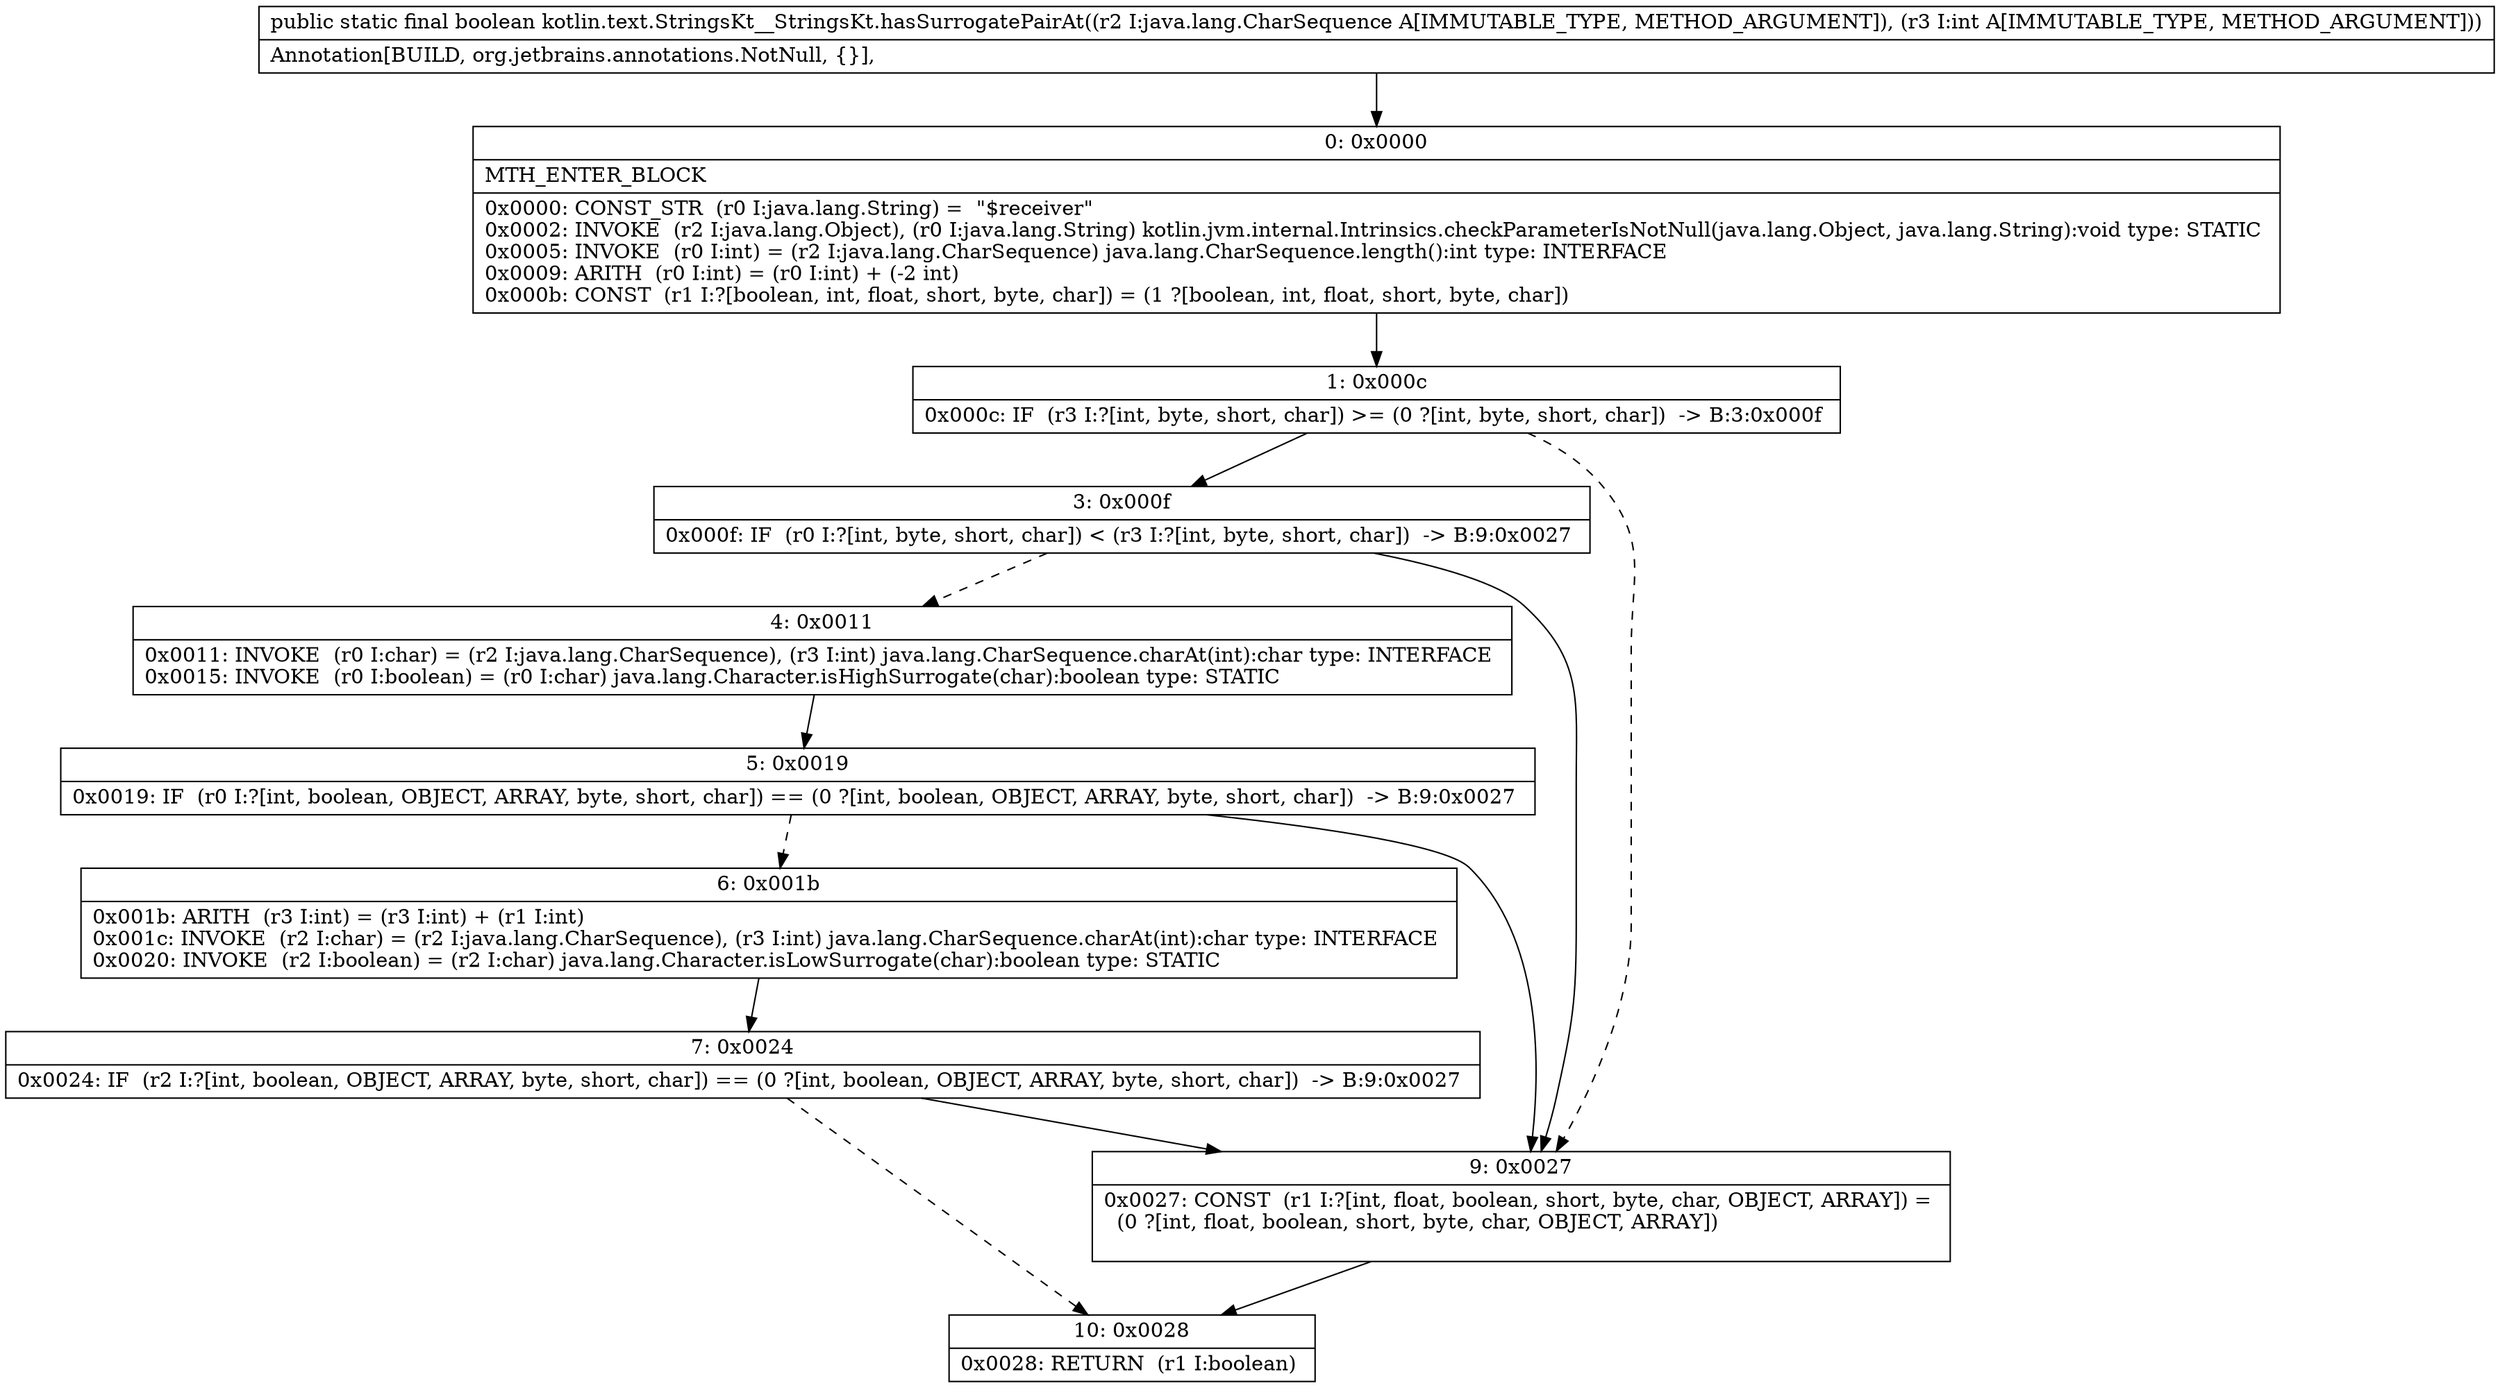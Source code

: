 digraph "CFG forkotlin.text.StringsKt__StringsKt.hasSurrogatePairAt(Ljava\/lang\/CharSequence;I)Z" {
Node_0 [shape=record,label="{0\:\ 0x0000|MTH_ENTER_BLOCK\l|0x0000: CONST_STR  (r0 I:java.lang.String) =  \"$receiver\" \l0x0002: INVOKE  (r2 I:java.lang.Object), (r0 I:java.lang.String) kotlin.jvm.internal.Intrinsics.checkParameterIsNotNull(java.lang.Object, java.lang.String):void type: STATIC \l0x0005: INVOKE  (r0 I:int) = (r2 I:java.lang.CharSequence) java.lang.CharSequence.length():int type: INTERFACE \l0x0009: ARITH  (r0 I:int) = (r0 I:int) + (\-2 int) \l0x000b: CONST  (r1 I:?[boolean, int, float, short, byte, char]) = (1 ?[boolean, int, float, short, byte, char]) \l}"];
Node_1 [shape=record,label="{1\:\ 0x000c|0x000c: IF  (r3 I:?[int, byte, short, char]) \>= (0 ?[int, byte, short, char])  \-\> B:3:0x000f \l}"];
Node_3 [shape=record,label="{3\:\ 0x000f|0x000f: IF  (r0 I:?[int, byte, short, char]) \< (r3 I:?[int, byte, short, char])  \-\> B:9:0x0027 \l}"];
Node_4 [shape=record,label="{4\:\ 0x0011|0x0011: INVOKE  (r0 I:char) = (r2 I:java.lang.CharSequence), (r3 I:int) java.lang.CharSequence.charAt(int):char type: INTERFACE \l0x0015: INVOKE  (r0 I:boolean) = (r0 I:char) java.lang.Character.isHighSurrogate(char):boolean type: STATIC \l}"];
Node_5 [shape=record,label="{5\:\ 0x0019|0x0019: IF  (r0 I:?[int, boolean, OBJECT, ARRAY, byte, short, char]) == (0 ?[int, boolean, OBJECT, ARRAY, byte, short, char])  \-\> B:9:0x0027 \l}"];
Node_6 [shape=record,label="{6\:\ 0x001b|0x001b: ARITH  (r3 I:int) = (r3 I:int) + (r1 I:int) \l0x001c: INVOKE  (r2 I:char) = (r2 I:java.lang.CharSequence), (r3 I:int) java.lang.CharSequence.charAt(int):char type: INTERFACE \l0x0020: INVOKE  (r2 I:boolean) = (r2 I:char) java.lang.Character.isLowSurrogate(char):boolean type: STATIC \l}"];
Node_7 [shape=record,label="{7\:\ 0x0024|0x0024: IF  (r2 I:?[int, boolean, OBJECT, ARRAY, byte, short, char]) == (0 ?[int, boolean, OBJECT, ARRAY, byte, short, char])  \-\> B:9:0x0027 \l}"];
Node_9 [shape=record,label="{9\:\ 0x0027|0x0027: CONST  (r1 I:?[int, float, boolean, short, byte, char, OBJECT, ARRAY]) = \l  (0 ?[int, float, boolean, short, byte, char, OBJECT, ARRAY])\l \l}"];
Node_10 [shape=record,label="{10\:\ 0x0028|0x0028: RETURN  (r1 I:boolean) \l}"];
MethodNode[shape=record,label="{public static final boolean kotlin.text.StringsKt__StringsKt.hasSurrogatePairAt((r2 I:java.lang.CharSequence A[IMMUTABLE_TYPE, METHOD_ARGUMENT]), (r3 I:int A[IMMUTABLE_TYPE, METHOD_ARGUMENT]))  | Annotation[BUILD, org.jetbrains.annotations.NotNull, \{\}], \l}"];
MethodNode -> Node_0;
Node_0 -> Node_1;
Node_1 -> Node_3;
Node_1 -> Node_9[style=dashed];
Node_3 -> Node_4[style=dashed];
Node_3 -> Node_9;
Node_4 -> Node_5;
Node_5 -> Node_6[style=dashed];
Node_5 -> Node_9;
Node_6 -> Node_7;
Node_7 -> Node_9;
Node_7 -> Node_10[style=dashed];
Node_9 -> Node_10;
}

